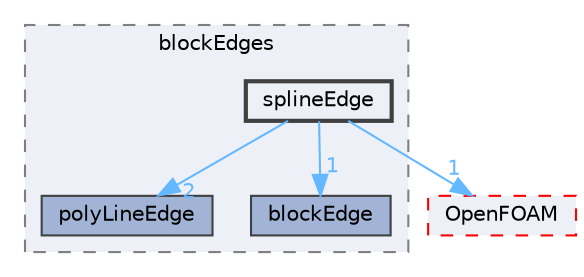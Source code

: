 digraph "src/mesh/blockMesh/blockEdges/splineEdge"
{
 // LATEX_PDF_SIZE
  bgcolor="transparent";
  edge [fontname=Helvetica,fontsize=10,labelfontname=Helvetica,labelfontsize=10];
  node [fontname=Helvetica,fontsize=10,shape=box,height=0.2,width=0.4];
  compound=true
  subgraph clusterdir_2be04f7008d0f59dcfa6d7f2ed1ae216 {
    graph [ bgcolor="#edf0f7", pencolor="grey50", label="blockEdges", fontname=Helvetica,fontsize=10 style="filled,dashed", URL="dir_2be04f7008d0f59dcfa6d7f2ed1ae216.html",tooltip=""]
  dir_39904b6b6ba59c4308c49dfc1c5e33c5 [label="polyLineEdge", fillcolor="#a2b4d6", color="grey25", style="filled", URL="dir_39904b6b6ba59c4308c49dfc1c5e33c5.html",tooltip=""];
  dir_a06eaa1db3dcb24dc2dac6400bb2f129 [label="blockEdge", fillcolor="#a2b4d6", color="grey25", style="filled", URL="dir_a06eaa1db3dcb24dc2dac6400bb2f129.html",tooltip=""];
  dir_f99f793d9bc558f9b3edddefe2cb8d84 [label="splineEdge", fillcolor="#edf0f7", color="grey25", style="filled,bold", URL="dir_f99f793d9bc558f9b3edddefe2cb8d84.html",tooltip=""];
  }
  dir_c5473ff19b20e6ec4dfe5c310b3778a8 [label="OpenFOAM", fillcolor="#edf0f7", color="red", style="filled,dashed", URL="dir_c5473ff19b20e6ec4dfe5c310b3778a8.html",tooltip=""];
  dir_f99f793d9bc558f9b3edddefe2cb8d84->dir_39904b6b6ba59c4308c49dfc1c5e33c5 [headlabel="2", labeldistance=1.5 headhref="dir_003712_002979.html" href="dir_003712_002979.html" color="steelblue1" fontcolor="steelblue1"];
  dir_f99f793d9bc558f9b3edddefe2cb8d84->dir_a06eaa1db3dcb24dc2dac6400bb2f129 [headlabel="1", labeldistance=1.5 headhref="dir_003712_000300.html" href="dir_003712_000300.html" color="steelblue1" fontcolor="steelblue1"];
  dir_f99f793d9bc558f9b3edddefe2cb8d84->dir_c5473ff19b20e6ec4dfe5c310b3778a8 [headlabel="1", labeldistance=1.5 headhref="dir_003712_002695.html" href="dir_003712_002695.html" color="steelblue1" fontcolor="steelblue1"];
}

